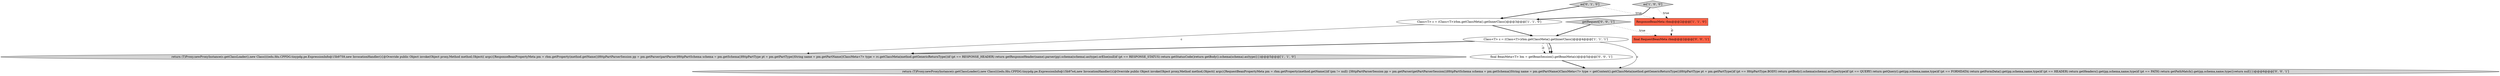 digraph {
0 [style = filled, label = "ResponseBeanMeta rbm@@@2@@@['1', '1', '0']", fillcolor = tomato, shape = box image = "AAA0AAABBB1BBB"];
5 [style = filled, label = "as['0', '1', '0']", fillcolor = lightgray, shape = diamond image = "AAA0AAABBB2BBB"];
8 [style = filled, label = "final BeanMeta<T> bm = getBeanSession().getBeanMeta(c)@@@5@@@['0', '0', '1']", fillcolor = white, shape = ellipse image = "AAA0AAABBB3BBB"];
2 [style = filled, label = "Class<T> c = (Class<T>)rbm.getClassMeta().getInnerClass()@@@4@@@['1', '1', '1']", fillcolor = white, shape = ellipse image = "AAA0AAABBB1BBB"];
9 [style = filled, label = "final RequestBeanMeta rbm@@@2@@@['0', '0', '1']", fillcolor = tomato, shape = box image = "AAA0AAABBB3BBB"];
6 [style = filled, label = "return (T)Proxy.newProxyInstance(c.getClassLoader(),new Class((((edu.fdu.CPPDG.tinypdg.pe.ExpressionInfo@15b97e4,new InvocationHandler(){@Override public Object invoke(Object proxy,Method method,Object(( args){RequestBeanPropertyMeta pm = rbm.getProperty(method.getName())if (pm != null) {HttpPartParserSession pp = pm.getParser(getPartParserSession())HttpPartSchema schema = pm.getSchema()String name = pm.getPartName()ClassMeta<?> type = getContext().getClassMeta(method.getGenericReturnType())HttpPartType pt = pm.getPartType()if (pt == HttpPartType.BODY) return getBody().schema(schema).asType(type)if (pt == QUERY) return getQuery().get(pp,schema,name,type)if (pt == FORMDATA) return getFormData().get(pp,schema,name,type)if (pt == HEADER) return getHeaders().get(pp,schema,name,type)if (pt == PATH) return getPathMatch().get(pp,schema,name,type)}return null}})@@@6@@@['0', '0', '1']", fillcolor = lightgray, shape = ellipse image = "AAA0AAABBB3BBB"];
7 [style = filled, label = "getRequest['0', '0', '1']", fillcolor = lightgray, shape = diamond image = "AAA0AAABBB3BBB"];
1 [style = filled, label = "as['1', '0', '0']", fillcolor = lightgray, shape = diamond image = "AAA0AAABBB1BBB"];
4 [style = filled, label = "Class<T> c = (Class<T>)rbm.getClassMeta().getInnerClass()@@@3@@@['1', '1', '0']", fillcolor = white, shape = ellipse image = "AAA0AAABBB1BBB"];
3 [style = filled, label = "return (T)Proxy.newProxyInstance(c.getClassLoader(),new Class((((edu.fdu.CPPDG.tinypdg.pe.ExpressionInfo@15b9759,new InvocationHandler(){@Override public Object invoke(Object proxy,Method method,Object(( args){ResponseBeanPropertyMeta pm = rbm.getProperty(method.getName())HttpPartParserSession pp = pm.getParser(partParser)HttpPartSchema schema = pm.getSchema()HttpPartType pt = pm.getPartType()String name = pm.getPartName()ClassMeta<?> type = rc.getClassMeta(method.getGenericReturnType())if (pt == RESPONSE_HEADER) return getResponseHeader(name).parser(pp).schema(schema).as(type).orElse(null)if (pt == RESPONSE_STATUS) return getStatusCode()return getBody().schema(schema).as(type)}})@@@5@@@['1', '1', '0']", fillcolor = lightgray, shape = ellipse image = "AAA0AAABBB1BBB"];
2->8 [style = bold, label=""];
2->8 [style = dashed, label="0"];
5->0 [style = dotted, label="true"];
4->3 [style = solid, label="c"];
2->8 [style = solid, label="c"];
2->6 [style = solid, label="c"];
8->6 [style = bold, label=""];
7->9 [style = dotted, label="true"];
1->0 [style = dotted, label="true"];
5->4 [style = bold, label=""];
4->2 [style = bold, label=""];
1->4 [style = bold, label=""];
2->3 [style = bold, label=""];
0->9 [style = dashed, label="0"];
7->2 [style = bold, label=""];
}
